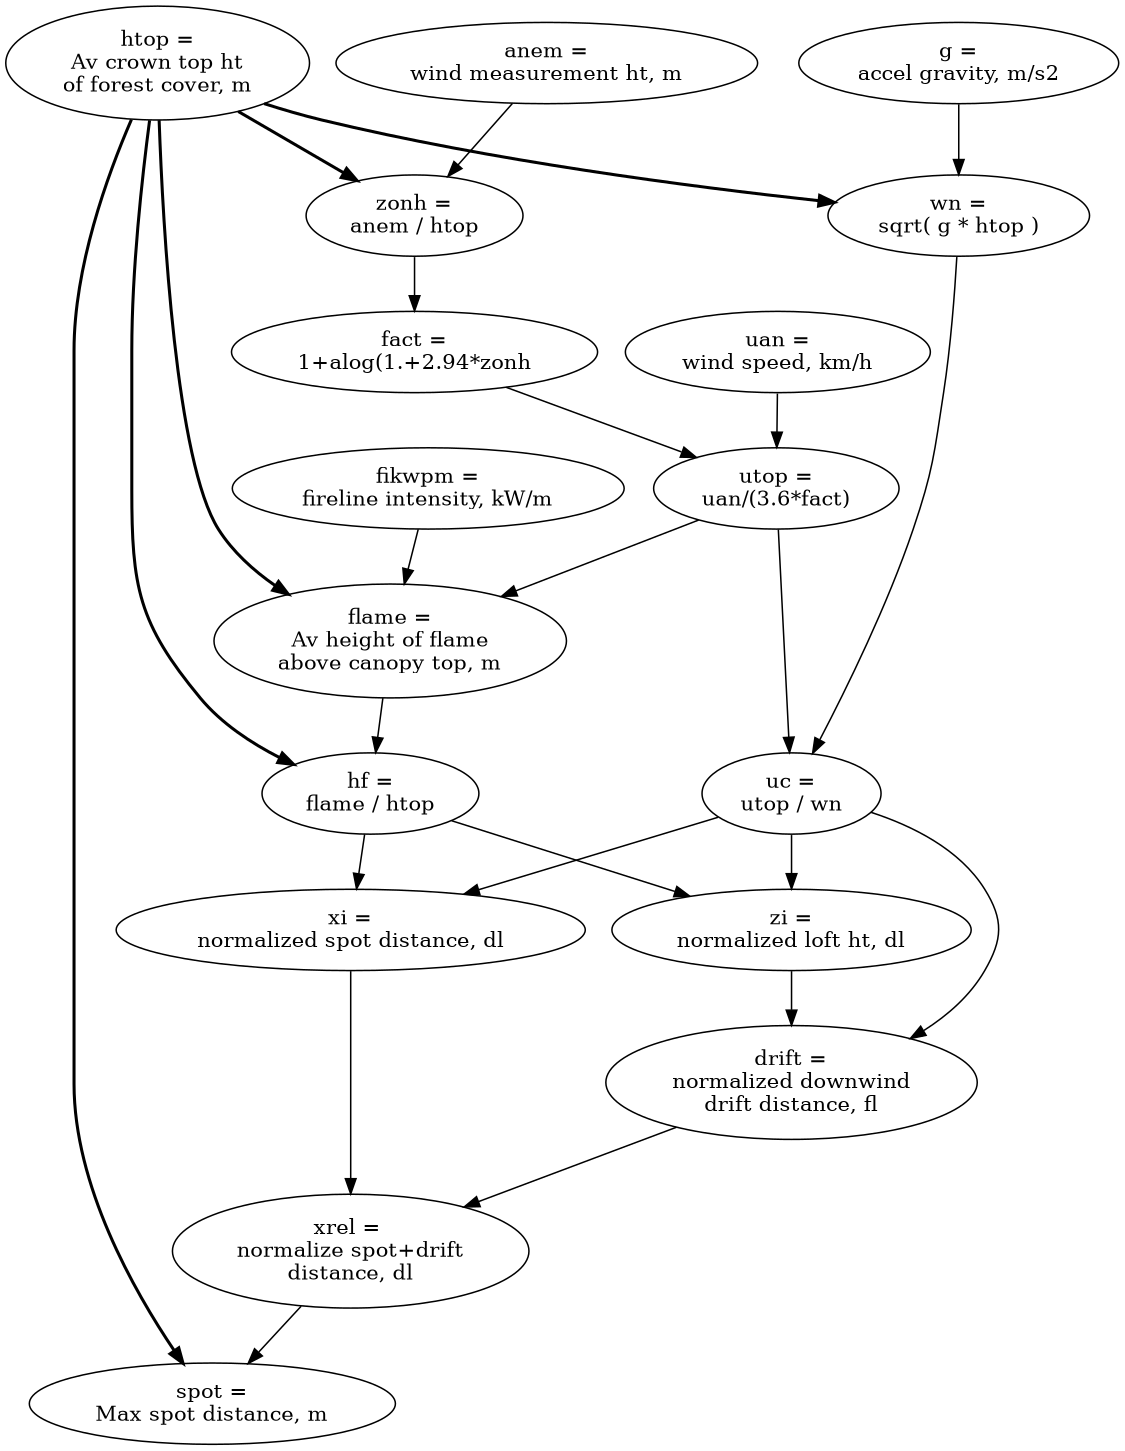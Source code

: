 digraph G {
	size = "7.5,10.0";
	htop -> wn [style=bold];
	g -> wn;
	anem -> zonh;
	htop -> zonh [style=bold];
	zonh -> fact;
	fact -> utop;
	uan -> utop;
	utop -> flame;
	htop -> flame [style=bold];
	fikwpm -> flame;
	flame -> hf;
	htop -> hf [style=bold];
	utop -> uc;
	wn -> uc;
	hf -> zi;
	uc -> zi;
	hf -> xi;
	uc -> xi;
	zi -> drift;
	uc -> drift;
	xi -> xrel;
	drift -> xrel;
	xrel -> spot;
	htop -> spot [style=bold];
	
	anem [label="anem =\nwind measurement ht, m"];
	drift [label="drift =\nnormalized downwind\ndrift distance, fl"];
	fact [label="fact =\n1+alog(1.+2.94*zonh"];
	flame [label="flame =\nAv height of flame\nabove canopy top, m"];
	g [label="g =\naccel gravity, m/s2"];
	hf [label="hf =\nflame / htop"];
	htop [label="htop =\nAv crown top ht\nof forest cover, m"];
	fikwpm [label="fikwpm =\nfireline intensity, kW/m"];
	spot [label="spot =\nMax spot distance, m"];
	uan [label="uan =\nwind speed, km/h"];
	uc [label="uc =\nutop / wn"];
	utop [label="utop =\nuan/(3.6*fact)"];
	wn [label="wn =\nsqrt( g * htop )"];
	xi [label="xi =\nnormalized spot distance, dl"];
	xrel [label="xrel = \nnormalize spot+drift\ndistance, dl"];
	zi [label="zi =\nnormalized loft ht, dl"];
	zonh [label="zonh =\nanem / htop"];
}
	